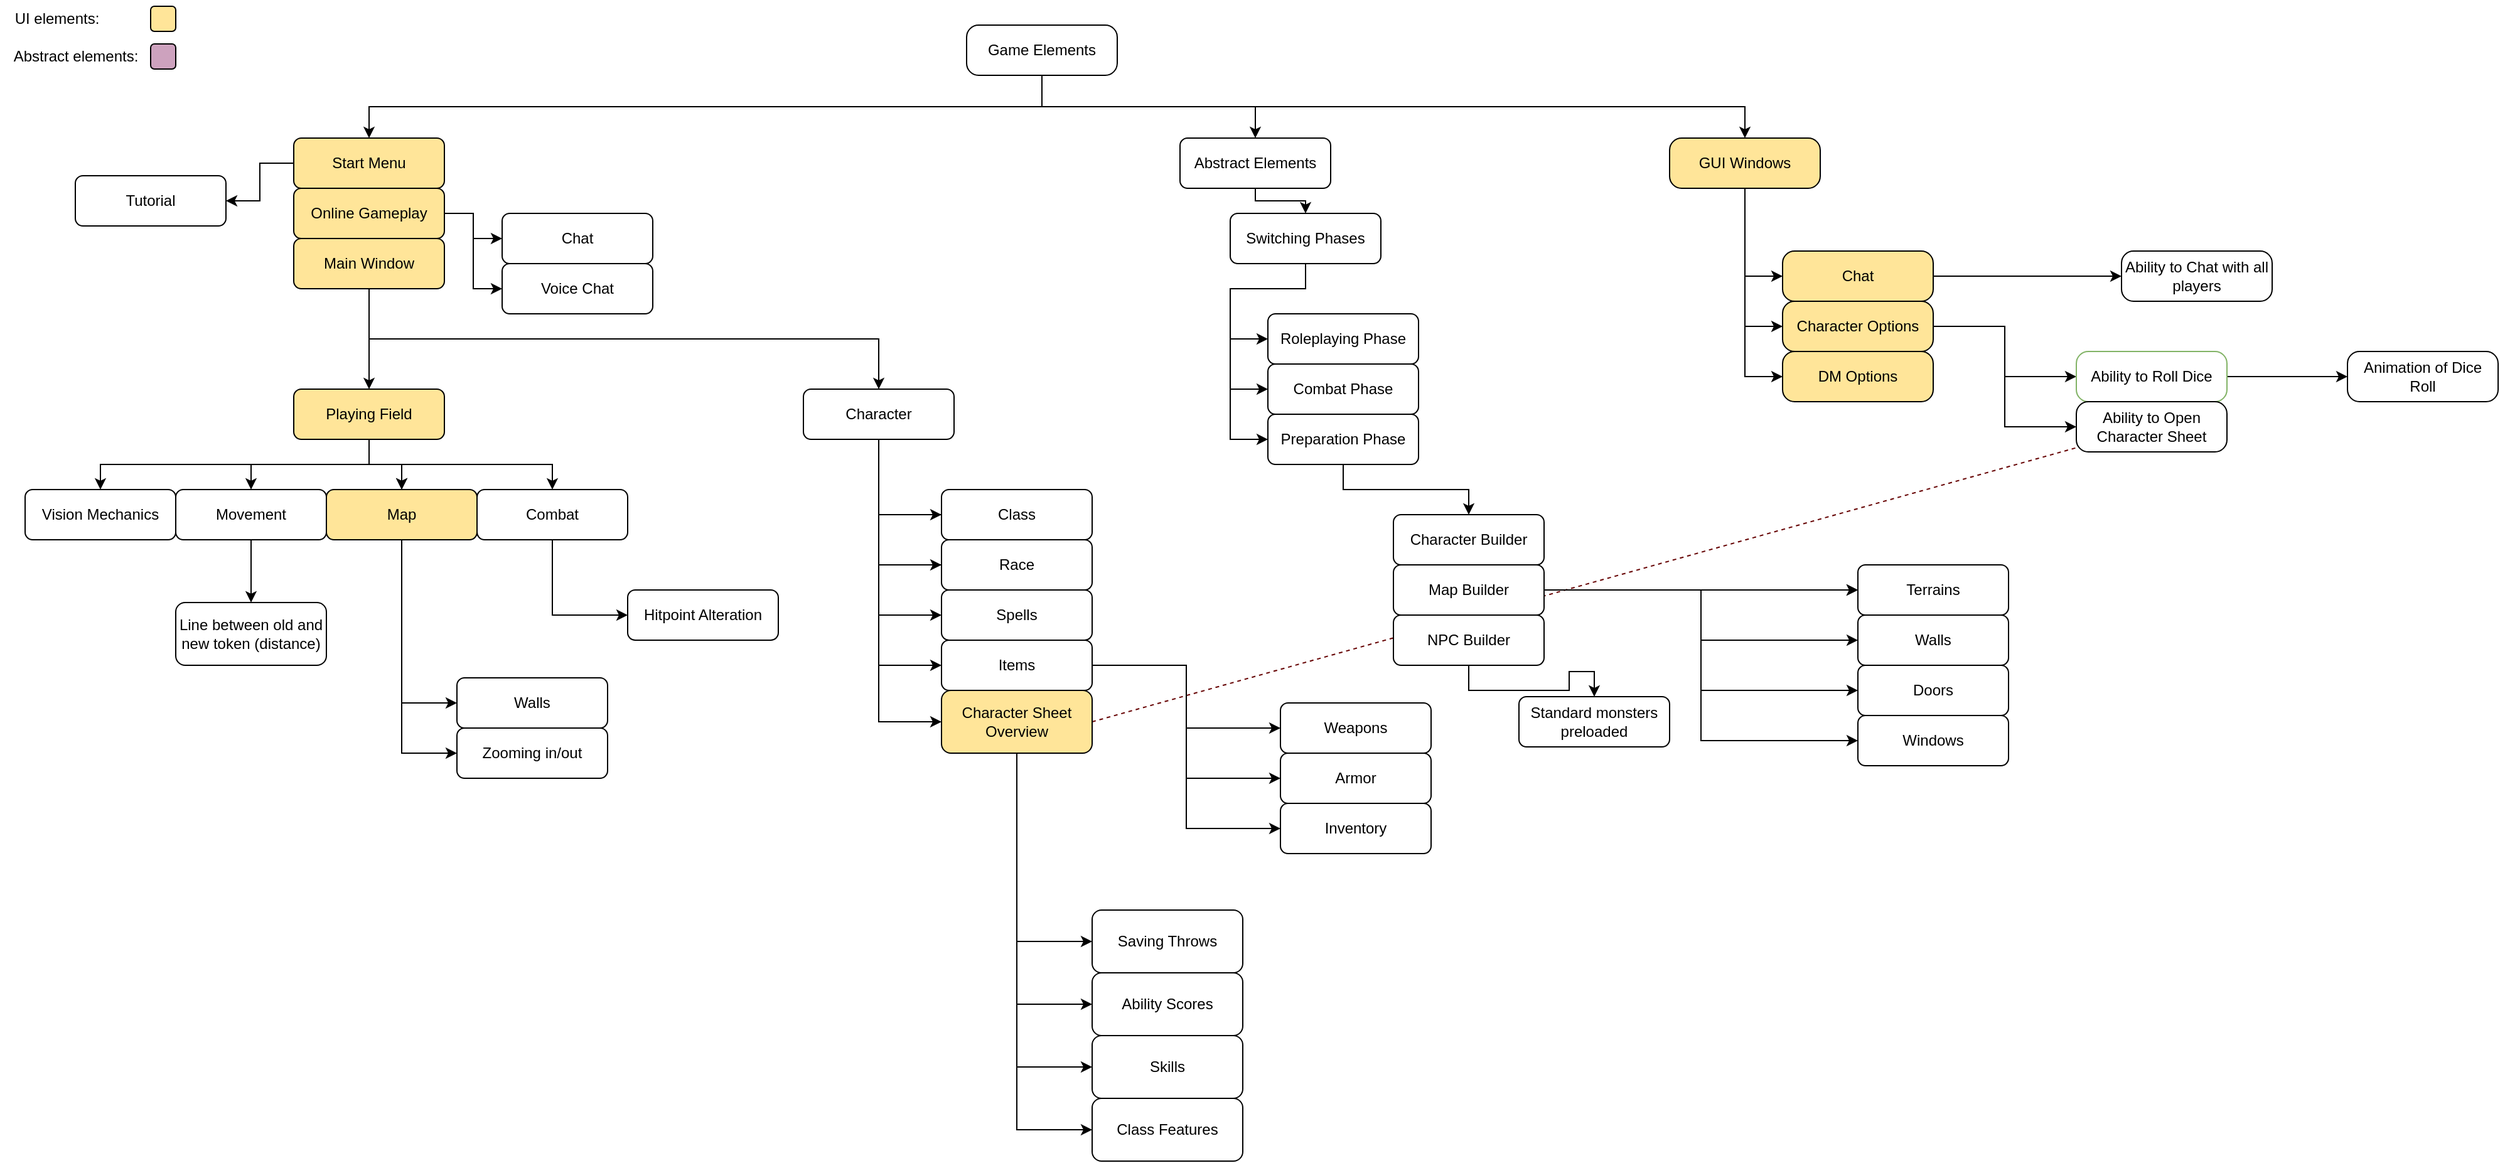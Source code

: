 <mxfile version="20.6.0" type="github">
  <diagram id="C5RBs43oDa-KdzZeNtuy" name="Page-1">
    <mxGraphModel dx="561" dy="250" grid="1" gridSize="10" guides="1" tooltips="1" connect="1" arrows="1" fold="1" page="1" pageScale="1" pageWidth="827" pageHeight="1169" math="0" shadow="0">
      <root>
        <mxCell id="WIyWlLk6GJQsqaUBKTNV-0" />
        <mxCell id="WIyWlLk6GJQsqaUBKTNV-1" parent="WIyWlLk6GJQsqaUBKTNV-0" />
        <mxCell id="N38WtRVTKWSG2oZ_eV62-8" value="" style="endArrow=none;dashed=1;html=1;rounded=0;entryX=0.5;entryY=1;entryDx=0;entryDy=0;exitX=1;exitY=0.5;exitDx=0;exitDy=0;fillColor=#660000;strokeColor=#660000;" parent="WIyWlLk6GJQsqaUBKTNV-1" source="jx4LFwp-OBBai578u4oB-44" target="N38WtRVTKWSG2oZ_eV62-4" edge="1">
          <mxGeometry width="50" height="50" relative="1" as="geometry">
            <mxPoint x="1400" y="530" as="sourcePoint" />
            <mxPoint x="1450" y="480" as="targetPoint" />
            <Array as="points">
              <mxPoint x="1714" y="350" />
            </Array>
          </mxGeometry>
        </mxCell>
        <mxCell id="jx4LFwp-OBBai578u4oB-67" style="edgeStyle=orthogonalEdgeStyle;rounded=0;orthogonalLoop=1;jettySize=auto;html=1;entryX=0.5;entryY=0;entryDx=0;entryDy=0;exitX=0.5;exitY=1;exitDx=0;exitDy=0;" parent="WIyWlLk6GJQsqaUBKTNV-1" source="X6m0LNsTIrMTmhEbzn1Y-8" target="X6m0LNsTIrMTmhEbzn1Y-15" edge="1">
          <mxGeometry relative="1" as="geometry" />
        </mxCell>
        <mxCell id="jx4LFwp-OBBai578u4oB-74" style="edgeStyle=orthogonalEdgeStyle;rounded=0;orthogonalLoop=1;jettySize=auto;html=1;exitX=0.5;exitY=1;exitDx=0;exitDy=0;" parent="WIyWlLk6GJQsqaUBKTNV-1" source="X6m0LNsTIrMTmhEbzn1Y-8" target="X6m0LNsTIrMTmhEbzn1Y-19" edge="1">
          <mxGeometry relative="1" as="geometry" />
        </mxCell>
        <mxCell id="jx4LFwp-OBBai578u4oB-75" style="edgeStyle=orthogonalEdgeStyle;rounded=0;orthogonalLoop=1;jettySize=auto;html=1;entryX=0.5;entryY=0;entryDx=0;entryDy=0;exitX=0.5;exitY=1;exitDx=0;exitDy=0;" parent="WIyWlLk6GJQsqaUBKTNV-1" source="X6m0LNsTIrMTmhEbzn1Y-8" target="jx4LFwp-OBBai578u4oB-64" edge="1">
          <mxGeometry relative="1" as="geometry" />
        </mxCell>
        <mxCell id="X6m0LNsTIrMTmhEbzn1Y-8" value="Game Elements" style="rounded=1;whiteSpace=wrap;html=1;arcSize=24;" parent="WIyWlLk6GJQsqaUBKTNV-1" vertex="1">
          <mxGeometry x="770" y="30" width="120" height="40" as="geometry" />
        </mxCell>
        <mxCell id="A_jg6QtYTX-o13DUDRs6-0" value="" style="edgeStyle=orthogonalEdgeStyle;rounded=0;orthogonalLoop=1;jettySize=auto;html=1;" parent="WIyWlLk6GJQsqaUBKTNV-1" source="X6m0LNsTIrMTmhEbzn1Y-15" target="LVBtN3Xu9n1xNQjiw8Hy-2" edge="1">
          <mxGeometry relative="1" as="geometry" />
        </mxCell>
        <mxCell id="X6m0LNsTIrMTmhEbzn1Y-15" value="Start Menu" style="rounded=1;whiteSpace=wrap;html=1;fillColor=#FFE599;" parent="WIyWlLk6GJQsqaUBKTNV-1" vertex="1">
          <mxGeometry x="234" y="120" width="120" height="40" as="geometry" />
        </mxCell>
        <mxCell id="jx4LFwp-OBBai578u4oB-3" style="edgeStyle=orthogonalEdgeStyle;rounded=0;orthogonalLoop=1;jettySize=auto;html=1;exitX=1;exitY=0.5;exitDx=0;exitDy=0;entryX=0;entryY=0.5;entryDx=0;entryDy=0;" parent="WIyWlLk6GJQsqaUBKTNV-1" source="X6m0LNsTIrMTmhEbzn1Y-16" target="jx4LFwp-OBBai578u4oB-2" edge="1">
          <mxGeometry relative="1" as="geometry" />
        </mxCell>
        <mxCell id="jx4LFwp-OBBai578u4oB-53" style="edgeStyle=orthogonalEdgeStyle;rounded=0;orthogonalLoop=1;jettySize=auto;html=1;exitX=1;exitY=0.5;exitDx=0;exitDy=0;entryX=0;entryY=0.5;entryDx=0;entryDy=0;" parent="WIyWlLk6GJQsqaUBKTNV-1" source="X6m0LNsTIrMTmhEbzn1Y-16" target="jx4LFwp-OBBai578u4oB-4" edge="1">
          <mxGeometry relative="1" as="geometry" />
        </mxCell>
        <mxCell id="X6m0LNsTIrMTmhEbzn1Y-16" value="Online Gameplay" style="rounded=1;whiteSpace=wrap;html=1;fillColor=#FFE599;" parent="WIyWlLk6GJQsqaUBKTNV-1" vertex="1">
          <mxGeometry x="234" y="160" width="120" height="40" as="geometry" />
        </mxCell>
        <mxCell id="jx4LFwp-OBBai578u4oB-26" style="edgeStyle=orthogonalEdgeStyle;rounded=0;orthogonalLoop=1;jettySize=auto;html=1;exitX=0.5;exitY=1;exitDx=0;exitDy=0;" parent="WIyWlLk6GJQsqaUBKTNV-1" source="X6m0LNsTIrMTmhEbzn1Y-17" target="jx4LFwp-OBBai578u4oB-25" edge="1">
          <mxGeometry relative="1" as="geometry" />
        </mxCell>
        <mxCell id="X6m0LNsTIrMTmhEbzn1Y-17" value="Main Window" style="rounded=1;whiteSpace=wrap;html=1;fillColor=#FFE599;" parent="WIyWlLk6GJQsqaUBKTNV-1" vertex="1">
          <mxGeometry x="234" y="200" width="120" height="40" as="geometry" />
        </mxCell>
        <mxCell id="jx4LFwp-OBBai578u4oB-8" style="edgeStyle=orthogonalEdgeStyle;rounded=0;orthogonalLoop=1;jettySize=auto;html=1;exitX=0.5;exitY=1;exitDx=0;exitDy=0;entryX=0.5;entryY=0;entryDx=0;entryDy=0;" parent="WIyWlLk6GJQsqaUBKTNV-1" source="X6m0LNsTIrMTmhEbzn1Y-19" target="X6m0LNsTIrMTmhEbzn1Y-24" edge="1">
          <mxGeometry relative="1" as="geometry">
            <Array as="points">
              <mxPoint x="1000" y="170" />
              <mxPoint x="1040" y="170" />
            </Array>
          </mxGeometry>
        </mxCell>
        <mxCell id="X6m0LNsTIrMTmhEbzn1Y-19" value="Abstract Elements" style="rounded=1;whiteSpace=wrap;html=1;" parent="WIyWlLk6GJQsqaUBKTNV-1" vertex="1">
          <mxGeometry x="940" y="120" width="120" height="40" as="geometry" />
        </mxCell>
        <mxCell id="X6m0LNsTIrMTmhEbzn1Y-21" value="Roleplaying Phase&lt;br&gt;" style="rounded=1;whiteSpace=wrap;html=1;" parent="WIyWlLk6GJQsqaUBKTNV-1" vertex="1">
          <mxGeometry x="1010" y="260" width="120" height="40" as="geometry" />
        </mxCell>
        <mxCell id="X6m0LNsTIrMTmhEbzn1Y-22" value="Combat Phase" style="rounded=1;whiteSpace=wrap;html=1;" parent="WIyWlLk6GJQsqaUBKTNV-1" vertex="1">
          <mxGeometry x="1010" y="300" width="120" height="40" as="geometry" />
        </mxCell>
        <mxCell id="jx4LFwp-OBBai578u4oB-10" style="edgeStyle=orthogonalEdgeStyle;rounded=0;orthogonalLoop=1;jettySize=auto;html=1;exitX=0.5;exitY=1;exitDx=0;exitDy=0;" parent="WIyWlLk6GJQsqaUBKTNV-1" source="X6m0LNsTIrMTmhEbzn1Y-23" target="jx4LFwp-OBBai578u4oB-9" edge="1">
          <mxGeometry relative="1" as="geometry" />
        </mxCell>
        <mxCell id="X6m0LNsTIrMTmhEbzn1Y-23" value="Preparation Phase" style="rounded=1;whiteSpace=wrap;html=1;" parent="WIyWlLk6GJQsqaUBKTNV-1" vertex="1">
          <mxGeometry x="1010" y="340" width="120" height="40" as="geometry" />
        </mxCell>
        <mxCell id="X6m0LNsTIrMTmhEbzn1Y-24" value="Switching Phases" style="rounded=1;whiteSpace=wrap;html=1;" parent="WIyWlLk6GJQsqaUBKTNV-1" vertex="1">
          <mxGeometry x="980" y="180" width="120" height="40" as="geometry" />
        </mxCell>
        <mxCell id="X6m0LNsTIrMTmhEbzn1Y-34" value="" style="endArrow=classic;html=1;rounded=0;exitX=0.5;exitY=1;exitDx=0;exitDy=0;entryX=0;entryY=0.5;entryDx=0;entryDy=0;" parent="WIyWlLk6GJQsqaUBKTNV-1" source="X6m0LNsTIrMTmhEbzn1Y-24" target="X6m0LNsTIrMTmhEbzn1Y-21" edge="1">
          <mxGeometry width="50" height="50" relative="1" as="geometry">
            <mxPoint x="980" y="240" as="sourcePoint" />
            <mxPoint x="980" y="340" as="targetPoint" />
            <Array as="points">
              <mxPoint x="1040" y="240" />
              <mxPoint x="980" y="240" />
              <mxPoint x="980" y="280" />
            </Array>
          </mxGeometry>
        </mxCell>
        <mxCell id="X6m0LNsTIrMTmhEbzn1Y-35" value="" style="endArrow=classic;html=1;rounded=0;entryX=0;entryY=0.5;entryDx=0;entryDy=0;" parent="WIyWlLk6GJQsqaUBKTNV-1" target="X6m0LNsTIrMTmhEbzn1Y-23" edge="1">
          <mxGeometry width="50" height="50" relative="1" as="geometry">
            <mxPoint x="980" y="240" as="sourcePoint" />
            <mxPoint x="1017" y="270" as="targetPoint" />
            <Array as="points">
              <mxPoint x="980" y="360" />
            </Array>
          </mxGeometry>
        </mxCell>
        <mxCell id="X6m0LNsTIrMTmhEbzn1Y-38" value="" style="endArrow=classic;html=1;rounded=0;entryX=0;entryY=0.5;entryDx=0;entryDy=0;" parent="WIyWlLk6GJQsqaUBKTNV-1" target="X6m0LNsTIrMTmhEbzn1Y-22" edge="1">
          <mxGeometry width="50" height="50" relative="1" as="geometry">
            <mxPoint x="980" y="240" as="sourcePoint" />
            <mxPoint x="1027" y="280" as="targetPoint" />
            <Array as="points">
              <mxPoint x="980" y="320" />
            </Array>
          </mxGeometry>
        </mxCell>
        <mxCell id="X6m0LNsTIrMTmhEbzn1Y-41" value="" style="endArrow=classic;html=1;rounded=0;exitX=0.5;exitY=1;exitDx=0;exitDy=0;" parent="WIyWlLk6GJQsqaUBKTNV-1" source="X6m0LNsTIrMTmhEbzn1Y-17" edge="1">
          <mxGeometry width="50" height="50" relative="1" as="geometry">
            <mxPoint x="410" y="320" as="sourcePoint" />
            <mxPoint x="294" y="320" as="targetPoint" />
          </mxGeometry>
        </mxCell>
        <mxCell id="jx4LFwp-OBBai578u4oB-14" style="edgeStyle=orthogonalEdgeStyle;rounded=0;orthogonalLoop=1;jettySize=auto;html=1;exitX=0.5;exitY=1;exitDx=0;exitDy=0;" parent="WIyWlLk6GJQsqaUBKTNV-1" source="X6m0LNsTIrMTmhEbzn1Y-42" target="jx4LFwp-OBBai578u4oB-13" edge="1">
          <mxGeometry relative="1" as="geometry" />
        </mxCell>
        <mxCell id="jx4LFwp-OBBai578u4oB-16" style="edgeStyle=orthogonalEdgeStyle;rounded=0;orthogonalLoop=1;jettySize=auto;html=1;exitX=0.5;exitY=1;exitDx=0;exitDy=0;" parent="WIyWlLk6GJQsqaUBKTNV-1" source="X6m0LNsTIrMTmhEbzn1Y-42" target="jx4LFwp-OBBai578u4oB-15" edge="1">
          <mxGeometry relative="1" as="geometry" />
        </mxCell>
        <mxCell id="jx4LFwp-OBBai578u4oB-18" style="edgeStyle=orthogonalEdgeStyle;rounded=0;orthogonalLoop=1;jettySize=auto;html=1;exitX=0.5;exitY=1;exitDx=0;exitDy=0;" parent="WIyWlLk6GJQsqaUBKTNV-1" source="X6m0LNsTIrMTmhEbzn1Y-42" target="jx4LFwp-OBBai578u4oB-17" edge="1">
          <mxGeometry relative="1" as="geometry" />
        </mxCell>
        <mxCell id="jx4LFwp-OBBai578u4oB-20" style="edgeStyle=orthogonalEdgeStyle;rounded=0;orthogonalLoop=1;jettySize=auto;html=1;exitX=0.5;exitY=1;exitDx=0;exitDy=0;" parent="WIyWlLk6GJQsqaUBKTNV-1" source="X6m0LNsTIrMTmhEbzn1Y-42" target="jx4LFwp-OBBai578u4oB-19" edge="1">
          <mxGeometry relative="1" as="geometry" />
        </mxCell>
        <mxCell id="A_jg6QtYTX-o13DUDRs6-1" value="" style="edgeStyle=orthogonalEdgeStyle;rounded=0;orthogonalLoop=1;jettySize=auto;html=1;" parent="WIyWlLk6GJQsqaUBKTNV-1" source="X6m0LNsTIrMTmhEbzn1Y-42" target="jx4LFwp-OBBai578u4oB-15" edge="1">
          <mxGeometry relative="1" as="geometry" />
        </mxCell>
        <mxCell id="X6m0LNsTIrMTmhEbzn1Y-42" value="Playing Field" style="rounded=1;whiteSpace=wrap;html=1;fillColor=#FFE599;" parent="WIyWlLk6GJQsqaUBKTNV-1" vertex="1">
          <mxGeometry x="234" y="320" width="120" height="40" as="geometry" />
        </mxCell>
        <mxCell id="jx4LFwp-OBBai578u4oB-0" value="" style="rounded=1;whiteSpace=wrap;html=1;fillColor=#FFE599;" parent="WIyWlLk6GJQsqaUBKTNV-1" vertex="1">
          <mxGeometry x="120" y="15" width="20" height="20" as="geometry" />
        </mxCell>
        <mxCell id="jx4LFwp-OBBai578u4oB-5" style="edgeStyle=orthogonalEdgeStyle;rounded=0;orthogonalLoop=1;jettySize=auto;html=1;" parent="WIyWlLk6GJQsqaUBKTNV-1" source="jx4LFwp-OBBai578u4oB-2" target="jx4LFwp-OBBai578u4oB-4" edge="1">
          <mxGeometry relative="1" as="geometry" />
        </mxCell>
        <mxCell id="jx4LFwp-OBBai578u4oB-2" value="Chat" style="rounded=1;whiteSpace=wrap;html=1;" parent="WIyWlLk6GJQsqaUBKTNV-1" vertex="1">
          <mxGeometry x="400" y="180" width="120" height="40" as="geometry" />
        </mxCell>
        <mxCell id="jx4LFwp-OBBai578u4oB-4" value="Voice Chat" style="rounded=1;whiteSpace=wrap;html=1;" parent="WIyWlLk6GJQsqaUBKTNV-1" vertex="1">
          <mxGeometry x="400" y="220" width="120" height="40" as="geometry" />
        </mxCell>
        <mxCell id="jx4LFwp-OBBai578u4oB-12" style="edgeStyle=orthogonalEdgeStyle;rounded=0;orthogonalLoop=1;jettySize=auto;html=1;exitX=0.5;exitY=1;exitDx=0;exitDy=0;" parent="WIyWlLk6GJQsqaUBKTNV-1" source="jx4LFwp-OBBai578u4oB-9" target="jx4LFwp-OBBai578u4oB-11" edge="1">
          <mxGeometry relative="1" as="geometry" />
        </mxCell>
        <mxCell id="jx4LFwp-OBBai578u4oB-9" value="Character Builder" style="rounded=1;whiteSpace=wrap;html=1;" parent="WIyWlLk6GJQsqaUBKTNV-1" vertex="1">
          <mxGeometry x="1110" y="420" width="120" height="40" as="geometry" />
        </mxCell>
        <mxCell id="PLFyVgOX9-mNOMrsPlwj-2" style="edgeStyle=orthogonalEdgeStyle;rounded=0;orthogonalLoop=1;jettySize=auto;html=1;exitX=1;exitY=0.5;exitDx=0;exitDy=0;" parent="WIyWlLk6GJQsqaUBKTNV-1" source="jx4LFwp-OBBai578u4oB-11" target="PLFyVgOX9-mNOMrsPlwj-1" edge="1">
          <mxGeometry relative="1" as="geometry" />
        </mxCell>
        <mxCell id="PLFyVgOX9-mNOMrsPlwj-3" style="edgeStyle=orthogonalEdgeStyle;rounded=0;orthogonalLoop=1;jettySize=auto;html=1;exitX=1;exitY=0.5;exitDx=0;exitDy=0;" parent="WIyWlLk6GJQsqaUBKTNV-1" source="jx4LFwp-OBBai578u4oB-11" target="PLFyVgOX9-mNOMrsPlwj-1" edge="1">
          <mxGeometry relative="1" as="geometry" />
        </mxCell>
        <mxCell id="PLFyVgOX9-mNOMrsPlwj-10" style="edgeStyle=orthogonalEdgeStyle;rounded=0;orthogonalLoop=1;jettySize=auto;html=1;entryX=0;entryY=0.5;entryDx=0;entryDy=0;" parent="WIyWlLk6GJQsqaUBKTNV-1" source="jx4LFwp-OBBai578u4oB-11" target="PLFyVgOX9-mNOMrsPlwj-6" edge="1">
          <mxGeometry relative="1" as="geometry" />
        </mxCell>
        <mxCell id="PLFyVgOX9-mNOMrsPlwj-11" style="edgeStyle=orthogonalEdgeStyle;rounded=0;orthogonalLoop=1;jettySize=auto;html=1;entryX=0;entryY=0.5;entryDx=0;entryDy=0;" parent="WIyWlLk6GJQsqaUBKTNV-1" source="jx4LFwp-OBBai578u4oB-11" target="PLFyVgOX9-mNOMrsPlwj-7" edge="1">
          <mxGeometry relative="1" as="geometry" />
        </mxCell>
        <mxCell id="PLFyVgOX9-mNOMrsPlwj-13" style="edgeStyle=orthogonalEdgeStyle;rounded=0;orthogonalLoop=1;jettySize=auto;html=1;entryX=0;entryY=0.5;entryDx=0;entryDy=0;" parent="WIyWlLk6GJQsqaUBKTNV-1" source="jx4LFwp-OBBai578u4oB-11" target="PLFyVgOX9-mNOMrsPlwj-8" edge="1">
          <mxGeometry relative="1" as="geometry" />
        </mxCell>
        <mxCell id="jx4LFwp-OBBai578u4oB-11" value="Map Builder" style="rounded=1;whiteSpace=wrap;html=1;" parent="WIyWlLk6GJQsqaUBKTNV-1" vertex="1">
          <mxGeometry x="1110" y="460" width="120" height="40" as="geometry" />
        </mxCell>
        <mxCell id="Cl5gu3eHejJXQflmZrxa-3" style="edgeStyle=orthogonalEdgeStyle;rounded=0;orthogonalLoop=1;jettySize=auto;html=1;" parent="WIyWlLk6GJQsqaUBKTNV-1" source="jx4LFwp-OBBai578u4oB-13" target="Cl5gu3eHejJXQflmZrxa-2" edge="1">
          <mxGeometry relative="1" as="geometry" />
        </mxCell>
        <mxCell id="jx4LFwp-OBBai578u4oB-13" value="Movement" style="rounded=1;whiteSpace=wrap;html=1;" parent="WIyWlLk6GJQsqaUBKTNV-1" vertex="1">
          <mxGeometry x="140" y="400" width="120" height="40" as="geometry" />
        </mxCell>
        <mxCell id="jx4LFwp-OBBai578u4oB-22" style="edgeStyle=orthogonalEdgeStyle;rounded=0;orthogonalLoop=1;jettySize=auto;html=1;exitX=0.5;exitY=1;exitDx=0;exitDy=0;entryX=0;entryY=0.5;entryDx=0;entryDy=0;" parent="WIyWlLk6GJQsqaUBKTNV-1" source="jx4LFwp-OBBai578u4oB-15" target="jx4LFwp-OBBai578u4oB-21" edge="1">
          <mxGeometry relative="1" as="geometry" />
        </mxCell>
        <mxCell id="jx4LFwp-OBBai578u4oB-59" style="edgeStyle=orthogonalEdgeStyle;rounded=0;orthogonalLoop=1;jettySize=auto;html=1;entryX=0;entryY=0.5;entryDx=0;entryDy=0;" parent="WIyWlLk6GJQsqaUBKTNV-1" source="jx4LFwp-OBBai578u4oB-15" target="jx4LFwp-OBBai578u4oB-57" edge="1">
          <mxGeometry relative="1" as="geometry" />
        </mxCell>
        <mxCell id="jx4LFwp-OBBai578u4oB-15" value="Map" style="rounded=1;whiteSpace=wrap;html=1;fillColor=#FFE599;" parent="WIyWlLk6GJQsqaUBKTNV-1" vertex="1">
          <mxGeometry x="260" y="400" width="120" height="40" as="geometry" />
        </mxCell>
        <mxCell id="jx4LFwp-OBBai578u4oB-63" style="edgeStyle=orthogonalEdgeStyle;rounded=0;orthogonalLoop=1;jettySize=auto;html=1;entryX=0;entryY=0.5;entryDx=0;entryDy=0;" parent="WIyWlLk6GJQsqaUBKTNV-1" source="jx4LFwp-OBBai578u4oB-17" target="jx4LFwp-OBBai578u4oB-62" edge="1">
          <mxGeometry relative="1" as="geometry" />
        </mxCell>
        <mxCell id="jx4LFwp-OBBai578u4oB-17" value="Combat" style="rounded=1;whiteSpace=wrap;html=1;" parent="WIyWlLk6GJQsqaUBKTNV-1" vertex="1">
          <mxGeometry x="380" y="400" width="120" height="40" as="geometry" />
        </mxCell>
        <mxCell id="jx4LFwp-OBBai578u4oB-19" value="Vision Mechanics" style="rounded=1;whiteSpace=wrap;html=1;" parent="WIyWlLk6GJQsqaUBKTNV-1" vertex="1">
          <mxGeometry x="20" y="400" width="120" height="40" as="geometry" />
        </mxCell>
        <mxCell id="jx4LFwp-OBBai578u4oB-21" value="Zooming in/out" style="rounded=1;whiteSpace=wrap;html=1;" parent="WIyWlLk6GJQsqaUBKTNV-1" vertex="1">
          <mxGeometry x="364" y="590" width="120" height="40" as="geometry" />
        </mxCell>
        <mxCell id="jx4LFwp-OBBai578u4oB-28" style="edgeStyle=orthogonalEdgeStyle;rounded=0;orthogonalLoop=1;jettySize=auto;html=1;" parent="WIyWlLk6GJQsqaUBKTNV-1" source="jx4LFwp-OBBai578u4oB-25" target="jx4LFwp-OBBai578u4oB-27" edge="1">
          <mxGeometry relative="1" as="geometry">
            <Array as="points">
              <mxPoint x="700" y="420" />
            </Array>
          </mxGeometry>
        </mxCell>
        <mxCell id="jx4LFwp-OBBai578u4oB-30" style="edgeStyle=orthogonalEdgeStyle;rounded=0;orthogonalLoop=1;jettySize=auto;html=1;entryX=0;entryY=0.5;entryDx=0;entryDy=0;" parent="WIyWlLk6GJQsqaUBKTNV-1" source="jx4LFwp-OBBai578u4oB-25" target="jx4LFwp-OBBai578u4oB-29" edge="1">
          <mxGeometry relative="1" as="geometry" />
        </mxCell>
        <mxCell id="jx4LFwp-OBBai578u4oB-32" style="edgeStyle=orthogonalEdgeStyle;rounded=0;orthogonalLoop=1;jettySize=auto;html=1;" parent="WIyWlLk6GJQsqaUBKTNV-1" source="jx4LFwp-OBBai578u4oB-25" target="jx4LFwp-OBBai578u4oB-31" edge="1">
          <mxGeometry relative="1" as="geometry" />
        </mxCell>
        <mxCell id="jx4LFwp-OBBai578u4oB-33" style="edgeStyle=orthogonalEdgeStyle;rounded=0;orthogonalLoop=1;jettySize=auto;html=1;exitX=0.5;exitY=1;exitDx=0;exitDy=0;entryX=0;entryY=0.5;entryDx=0;entryDy=0;" parent="WIyWlLk6GJQsqaUBKTNV-1" source="jx4LFwp-OBBai578u4oB-25" target="jx4LFwp-OBBai578u4oB-31" edge="1">
          <mxGeometry relative="1" as="geometry" />
        </mxCell>
        <mxCell id="jx4LFwp-OBBai578u4oB-37" style="edgeStyle=orthogonalEdgeStyle;rounded=0;orthogonalLoop=1;jettySize=auto;html=1;exitX=0.5;exitY=1;exitDx=0;exitDy=0;entryX=0;entryY=0.5;entryDx=0;entryDy=0;" parent="WIyWlLk6GJQsqaUBKTNV-1" source="jx4LFwp-OBBai578u4oB-25" target="jx4LFwp-OBBai578u4oB-34" edge="1">
          <mxGeometry relative="1" as="geometry" />
        </mxCell>
        <mxCell id="jx4LFwp-OBBai578u4oB-45" style="edgeStyle=orthogonalEdgeStyle;rounded=0;orthogonalLoop=1;jettySize=auto;html=1;exitX=0.5;exitY=1;exitDx=0;exitDy=0;" parent="WIyWlLk6GJQsqaUBKTNV-1" source="jx4LFwp-OBBai578u4oB-25" target="jx4LFwp-OBBai578u4oB-44" edge="1">
          <mxGeometry relative="1" as="geometry" />
        </mxCell>
        <mxCell id="jx4LFwp-OBBai578u4oB-46" style="edgeStyle=orthogonalEdgeStyle;rounded=0;orthogonalLoop=1;jettySize=auto;html=1;exitX=0.5;exitY=1;exitDx=0;exitDy=0;entryX=0;entryY=0.5;entryDx=0;entryDy=0;" parent="WIyWlLk6GJQsqaUBKTNV-1" source="jx4LFwp-OBBai578u4oB-25" target="jx4LFwp-OBBai578u4oB-44" edge="1">
          <mxGeometry relative="1" as="geometry" />
        </mxCell>
        <mxCell id="jx4LFwp-OBBai578u4oB-25" value="Character" style="rounded=1;whiteSpace=wrap;html=1;" parent="WIyWlLk6GJQsqaUBKTNV-1" vertex="1">
          <mxGeometry x="640" y="320" width="120" height="40" as="geometry" />
        </mxCell>
        <mxCell id="jx4LFwp-OBBai578u4oB-27" value="Class" style="rounded=1;whiteSpace=wrap;html=1;" parent="WIyWlLk6GJQsqaUBKTNV-1" vertex="1">
          <mxGeometry x="750" y="400" width="120" height="40" as="geometry" />
        </mxCell>
        <mxCell id="jx4LFwp-OBBai578u4oB-29" value="Race" style="rounded=1;whiteSpace=wrap;html=1;" parent="WIyWlLk6GJQsqaUBKTNV-1" vertex="1">
          <mxGeometry x="750" y="440" width="120" height="40" as="geometry" />
        </mxCell>
        <mxCell id="jx4LFwp-OBBai578u4oB-31" value="Spells" style="rounded=1;whiteSpace=wrap;html=1;" parent="WIyWlLk6GJQsqaUBKTNV-1" vertex="1">
          <mxGeometry x="750" y="480" width="120" height="40" as="geometry" />
        </mxCell>
        <mxCell id="jx4LFwp-OBBai578u4oB-39" style="edgeStyle=orthogonalEdgeStyle;rounded=0;orthogonalLoop=1;jettySize=auto;html=1;exitX=1;exitY=0.5;exitDx=0;exitDy=0;entryX=0;entryY=0.5;entryDx=0;entryDy=0;" parent="WIyWlLk6GJQsqaUBKTNV-1" source="jx4LFwp-OBBai578u4oB-34" target="jx4LFwp-OBBai578u4oB-38" edge="1">
          <mxGeometry relative="1" as="geometry" />
        </mxCell>
        <mxCell id="jx4LFwp-OBBai578u4oB-41" style="edgeStyle=orthogonalEdgeStyle;rounded=0;orthogonalLoop=1;jettySize=auto;html=1;exitX=1;exitY=0.5;exitDx=0;exitDy=0;entryX=0;entryY=0.5;entryDx=0;entryDy=0;" parent="WIyWlLk6GJQsqaUBKTNV-1" source="jx4LFwp-OBBai578u4oB-34" target="jx4LFwp-OBBai578u4oB-40" edge="1">
          <mxGeometry relative="1" as="geometry" />
        </mxCell>
        <mxCell id="jx4LFwp-OBBai578u4oB-43" style="edgeStyle=orthogonalEdgeStyle;rounded=0;orthogonalLoop=1;jettySize=auto;html=1;exitX=1;exitY=0.5;exitDx=0;exitDy=0;entryX=0;entryY=0.5;entryDx=0;entryDy=0;" parent="WIyWlLk6GJQsqaUBKTNV-1" source="jx4LFwp-OBBai578u4oB-34" target="jx4LFwp-OBBai578u4oB-42" edge="1">
          <mxGeometry relative="1" as="geometry" />
        </mxCell>
        <mxCell id="jx4LFwp-OBBai578u4oB-34" value="Items" style="rounded=1;whiteSpace=wrap;html=1;" parent="WIyWlLk6GJQsqaUBKTNV-1" vertex="1">
          <mxGeometry x="750" y="520" width="120" height="40" as="geometry" />
        </mxCell>
        <mxCell id="jx4LFwp-OBBai578u4oB-38" value="Weapons" style="rounded=1;whiteSpace=wrap;html=1;" parent="WIyWlLk6GJQsqaUBKTNV-1" vertex="1">
          <mxGeometry x="1020" y="570" width="120" height="40" as="geometry" />
        </mxCell>
        <mxCell id="jx4LFwp-OBBai578u4oB-40" value="Armor" style="rounded=1;whiteSpace=wrap;html=1;" parent="WIyWlLk6GJQsqaUBKTNV-1" vertex="1">
          <mxGeometry x="1020" y="610" width="120" height="40" as="geometry" />
        </mxCell>
        <mxCell id="jx4LFwp-OBBai578u4oB-42" value="Inventory" style="rounded=1;whiteSpace=wrap;html=1;" parent="WIyWlLk6GJQsqaUBKTNV-1" vertex="1">
          <mxGeometry x="1020" y="650" width="120" height="40" as="geometry" />
        </mxCell>
        <mxCell id="jx4LFwp-OBBai578u4oB-48" style="edgeStyle=orthogonalEdgeStyle;rounded=0;orthogonalLoop=1;jettySize=auto;html=1;entryX=0;entryY=0.5;entryDx=0;entryDy=0;" parent="WIyWlLk6GJQsqaUBKTNV-1" source="jx4LFwp-OBBai578u4oB-44" target="jx4LFwp-OBBai578u4oB-47" edge="1">
          <mxGeometry relative="1" as="geometry" />
        </mxCell>
        <mxCell id="ZDpdqGoxNQ8h-dEn4phO-3" style="edgeStyle=orthogonalEdgeStyle;rounded=0;orthogonalLoop=1;jettySize=auto;html=1;entryX=0;entryY=0.5;entryDx=0;entryDy=0;" parent="WIyWlLk6GJQsqaUBKTNV-1" source="jx4LFwp-OBBai578u4oB-44" target="jx4LFwp-OBBai578u4oB-49" edge="1">
          <mxGeometry relative="1" as="geometry" />
        </mxCell>
        <mxCell id="ZDpdqGoxNQ8h-dEn4phO-4" style="edgeStyle=orthogonalEdgeStyle;rounded=0;orthogonalLoop=1;jettySize=auto;html=1;entryX=0;entryY=0.5;entryDx=0;entryDy=0;" parent="WIyWlLk6GJQsqaUBKTNV-1" source="jx4LFwp-OBBai578u4oB-44" target="jx4LFwp-OBBai578u4oB-50" edge="1">
          <mxGeometry relative="1" as="geometry" />
        </mxCell>
        <mxCell id="ZDpdqGoxNQ8h-dEn4phO-5" style="edgeStyle=orthogonalEdgeStyle;rounded=0;orthogonalLoop=1;jettySize=auto;html=1;entryX=0;entryY=0.5;entryDx=0;entryDy=0;" parent="WIyWlLk6GJQsqaUBKTNV-1" source="jx4LFwp-OBBai578u4oB-44" target="jx4LFwp-OBBai578u4oB-51" edge="1">
          <mxGeometry relative="1" as="geometry" />
        </mxCell>
        <mxCell id="jx4LFwp-OBBai578u4oB-44" value="Character Sheet Overview" style="rounded=1;whiteSpace=wrap;html=1;fillColor=#FFE599;" parent="WIyWlLk6GJQsqaUBKTNV-1" vertex="1">
          <mxGeometry x="750" y="560" width="120" height="50" as="geometry" />
        </mxCell>
        <mxCell id="jx4LFwp-OBBai578u4oB-52" style="edgeStyle=orthogonalEdgeStyle;rounded=0;orthogonalLoop=1;jettySize=auto;html=1;exitX=0.75;exitY=1;exitDx=0;exitDy=0;" parent="WIyWlLk6GJQsqaUBKTNV-1" source="jx4LFwp-OBBai578u4oB-47" target="jx4LFwp-OBBai578u4oB-51" edge="1">
          <mxGeometry relative="1" as="geometry" />
        </mxCell>
        <mxCell id="jx4LFwp-OBBai578u4oB-47" value="Saving Throws" style="rounded=1;whiteSpace=wrap;html=1;" parent="WIyWlLk6GJQsqaUBKTNV-1" vertex="1">
          <mxGeometry x="870" y="735" width="120" height="50" as="geometry" />
        </mxCell>
        <mxCell id="jx4LFwp-OBBai578u4oB-49" value="Ability Scores" style="rounded=1;whiteSpace=wrap;html=1;" parent="WIyWlLk6GJQsqaUBKTNV-1" vertex="1">
          <mxGeometry x="870" y="785" width="120" height="50" as="geometry" />
        </mxCell>
        <mxCell id="jx4LFwp-OBBai578u4oB-50" value="Skills" style="rounded=1;whiteSpace=wrap;html=1;" parent="WIyWlLk6GJQsqaUBKTNV-1" vertex="1">
          <mxGeometry x="870" y="835" width="120" height="50" as="geometry" />
        </mxCell>
        <mxCell id="jx4LFwp-OBBai578u4oB-51" value="Class Features" style="rounded=1;whiteSpace=wrap;html=1;" parent="WIyWlLk6GJQsqaUBKTNV-1" vertex="1">
          <mxGeometry x="870" y="885" width="120" height="50" as="geometry" />
        </mxCell>
        <mxCell id="jx4LFwp-OBBai578u4oB-57" value="Walls" style="rounded=1;whiteSpace=wrap;html=1;" parent="WIyWlLk6GJQsqaUBKTNV-1" vertex="1">
          <mxGeometry x="364" y="550" width="120" height="40" as="geometry" />
        </mxCell>
        <mxCell id="jx4LFwp-OBBai578u4oB-62" value="Hitpoint Alteration" style="rounded=1;whiteSpace=wrap;html=1;" parent="WIyWlLk6GJQsqaUBKTNV-1" vertex="1">
          <mxGeometry x="500" y="480" width="120" height="40" as="geometry" />
        </mxCell>
        <mxCell id="jx4LFwp-OBBai578u4oB-69" style="edgeStyle=orthogonalEdgeStyle;rounded=0;orthogonalLoop=1;jettySize=auto;html=1;entryX=0;entryY=0.5;entryDx=0;entryDy=0;" parent="WIyWlLk6GJQsqaUBKTNV-1" source="jx4LFwp-OBBai578u4oB-64" target="jx4LFwp-OBBai578u4oB-68" edge="1">
          <mxGeometry relative="1" as="geometry" />
        </mxCell>
        <mxCell id="jx4LFwp-OBBai578u4oB-72" style="edgeStyle=orthogonalEdgeStyle;rounded=0;orthogonalLoop=1;jettySize=auto;html=1;entryX=0;entryY=0.5;entryDx=0;entryDy=0;" parent="WIyWlLk6GJQsqaUBKTNV-1" source="jx4LFwp-OBBai578u4oB-64" target="jx4LFwp-OBBai578u4oB-70" edge="1">
          <mxGeometry relative="1" as="geometry" />
        </mxCell>
        <mxCell id="jx4LFwp-OBBai578u4oB-73" style="edgeStyle=orthogonalEdgeStyle;rounded=0;orthogonalLoop=1;jettySize=auto;html=1;entryX=0;entryY=0.5;entryDx=0;entryDy=0;" parent="WIyWlLk6GJQsqaUBKTNV-1" source="jx4LFwp-OBBai578u4oB-64" target="jx4LFwp-OBBai578u4oB-71" edge="1">
          <mxGeometry relative="1" as="geometry" />
        </mxCell>
        <mxCell id="jx4LFwp-OBBai578u4oB-64" value="GUI Windows" style="rounded=1;whiteSpace=wrap;html=1;arcSize=24;fillColor=#FFE599;shadow=0;" parent="WIyWlLk6GJQsqaUBKTNV-1" vertex="1">
          <mxGeometry x="1330" y="120" width="120" height="40" as="geometry" />
        </mxCell>
        <mxCell id="N38WtRVTKWSG2oZ_eV62-3" style="edgeStyle=orthogonalEdgeStyle;rounded=0;orthogonalLoop=1;jettySize=auto;html=1;" parent="WIyWlLk6GJQsqaUBKTNV-1" source="jx4LFwp-OBBai578u4oB-68" target="N38WtRVTKWSG2oZ_eV62-2" edge="1">
          <mxGeometry relative="1" as="geometry" />
        </mxCell>
        <mxCell id="jx4LFwp-OBBai578u4oB-68" value="Chat" style="rounded=1;whiteSpace=wrap;html=1;arcSize=24;fillColor=#FFE599;" parent="WIyWlLk6GJQsqaUBKTNV-1" vertex="1">
          <mxGeometry x="1420" y="210" width="120" height="40" as="geometry" />
        </mxCell>
        <mxCell id="N38WtRVTKWSG2oZ_eV62-1" style="edgeStyle=orthogonalEdgeStyle;rounded=0;orthogonalLoop=1;jettySize=auto;html=1;" parent="WIyWlLk6GJQsqaUBKTNV-1" source="jx4LFwp-OBBai578u4oB-70" target="N38WtRVTKWSG2oZ_eV62-0" edge="1">
          <mxGeometry relative="1" as="geometry" />
        </mxCell>
        <mxCell id="N38WtRVTKWSG2oZ_eV62-5" style="edgeStyle=orthogonalEdgeStyle;rounded=0;orthogonalLoop=1;jettySize=auto;html=1;entryX=0;entryY=0.5;entryDx=0;entryDy=0;" parent="WIyWlLk6GJQsqaUBKTNV-1" source="jx4LFwp-OBBai578u4oB-70" target="N38WtRVTKWSG2oZ_eV62-4" edge="1">
          <mxGeometry relative="1" as="geometry" />
        </mxCell>
        <mxCell id="jx4LFwp-OBBai578u4oB-70" value="Character Options" style="rounded=1;whiteSpace=wrap;html=1;arcSize=24;fillColor=#FFE599;" parent="WIyWlLk6GJQsqaUBKTNV-1" vertex="1">
          <mxGeometry x="1420" y="250" width="120" height="40" as="geometry" />
        </mxCell>
        <mxCell id="jx4LFwp-OBBai578u4oB-71" value="DM Options" style="rounded=1;whiteSpace=wrap;html=1;arcSize=24;fillColor=#FFE599;" parent="WIyWlLk6GJQsqaUBKTNV-1" vertex="1">
          <mxGeometry x="1420" y="290" width="120" height="40" as="geometry" />
        </mxCell>
        <mxCell id="LVBtN3Xu9n1xNQjiw8Hy-1" value="UI elements:" style="text;html=1;align=center;verticalAlign=middle;resizable=0;points=[];autosize=1;strokeColor=none;fillColor=none;" parent="WIyWlLk6GJQsqaUBKTNV-1" vertex="1">
          <mxGeometry y="10" width="90" height="30" as="geometry" />
        </mxCell>
        <mxCell id="LVBtN3Xu9n1xNQjiw8Hy-2" value="Tutorial" style="rounded=1;whiteSpace=wrap;html=1;" parent="WIyWlLk6GJQsqaUBKTNV-1" vertex="1">
          <mxGeometry x="60" y="150" width="120" height="40" as="geometry" />
        </mxCell>
        <mxCell id="LVBtN3Xu9n1xNQjiw8Hy-3" value="Abstract elements:" style="text;html=1;align=center;verticalAlign=middle;resizable=0;points=[];autosize=1;strokeColor=none;fillColor=none;" parent="WIyWlLk6GJQsqaUBKTNV-1" vertex="1">
          <mxGeometry y="40" width="120" height="30" as="geometry" />
        </mxCell>
        <mxCell id="LVBtN3Xu9n1xNQjiw8Hy-4" value="" style="rounded=1;whiteSpace=wrap;html=1;fillColor=#CDA2BE;" parent="WIyWlLk6GJQsqaUBKTNV-1" vertex="1">
          <mxGeometry x="120" y="45" width="20" height="20" as="geometry" />
        </mxCell>
        <mxCell id="Cl5gu3eHejJXQflmZrxa-5" style="edgeStyle=orthogonalEdgeStyle;rounded=0;orthogonalLoop=1;jettySize=auto;html=1;" parent="WIyWlLk6GJQsqaUBKTNV-1" source="A_jg6QtYTX-o13DUDRs6-8" target="Cl5gu3eHejJXQflmZrxa-4" edge="1">
          <mxGeometry relative="1" as="geometry" />
        </mxCell>
        <mxCell id="A_jg6QtYTX-o13DUDRs6-8" value="NPC Builder" style="rounded=1;whiteSpace=wrap;html=1;" parent="WIyWlLk6GJQsqaUBKTNV-1" vertex="1">
          <mxGeometry x="1110" y="500" width="120" height="40" as="geometry" />
        </mxCell>
        <mxCell id="Cl5gu3eHejJXQflmZrxa-1" style="edgeStyle=orthogonalEdgeStyle;rounded=0;orthogonalLoop=1;jettySize=auto;html=1;" parent="WIyWlLk6GJQsqaUBKTNV-1" source="N38WtRVTKWSG2oZ_eV62-0" target="Cl5gu3eHejJXQflmZrxa-0" edge="1">
          <mxGeometry relative="1" as="geometry" />
        </mxCell>
        <mxCell id="N38WtRVTKWSG2oZ_eV62-0" value="Ability to Roll Dice" style="rounded=1;whiteSpace=wrap;html=1;arcSize=24;fillColor=#FFFFFF;strokeColor=#82b366;" parent="WIyWlLk6GJQsqaUBKTNV-1" vertex="1">
          <mxGeometry x="1654" y="290" width="120" height="40" as="geometry" />
        </mxCell>
        <mxCell id="N38WtRVTKWSG2oZ_eV62-2" value="Ability to Chat with all players" style="rounded=1;whiteSpace=wrap;html=1;arcSize=24;" parent="WIyWlLk6GJQsqaUBKTNV-1" vertex="1">
          <mxGeometry x="1690" y="210" width="120" height="40" as="geometry" />
        </mxCell>
        <mxCell id="N38WtRVTKWSG2oZ_eV62-4" value="Ability to Open Character Sheet" style="rounded=1;whiteSpace=wrap;html=1;arcSize=24;" parent="WIyWlLk6GJQsqaUBKTNV-1" vertex="1">
          <mxGeometry x="1654" y="330" width="120" height="40" as="geometry" />
        </mxCell>
        <mxCell id="Cl5gu3eHejJXQflmZrxa-0" value="Animation of Dice Roll" style="rounded=1;whiteSpace=wrap;html=1;arcSize=24;" parent="WIyWlLk6GJQsqaUBKTNV-1" vertex="1">
          <mxGeometry x="1870" y="290" width="120" height="40" as="geometry" />
        </mxCell>
        <mxCell id="Cl5gu3eHejJXQflmZrxa-2" value="Line between old and new token (distance)" style="rounded=1;whiteSpace=wrap;html=1;fillColor=#FFFFFF;" parent="WIyWlLk6GJQsqaUBKTNV-1" vertex="1">
          <mxGeometry x="140" y="490" width="120" height="50" as="geometry" />
        </mxCell>
        <mxCell id="Cl5gu3eHejJXQflmZrxa-4" value="Standard monsters&lt;br&gt;preloaded" style="rounded=1;whiteSpace=wrap;html=1;fillColor=#FFFFFF;" parent="WIyWlLk6GJQsqaUBKTNV-1" vertex="1">
          <mxGeometry x="1210" y="565" width="120" height="40" as="geometry" />
        </mxCell>
        <mxCell id="PLFyVgOX9-mNOMrsPlwj-1" value="Terrains" style="rounded=1;whiteSpace=wrap;html=1;" parent="WIyWlLk6GJQsqaUBKTNV-1" vertex="1">
          <mxGeometry x="1480" y="460" width="120" height="40" as="geometry" />
        </mxCell>
        <mxCell id="PLFyVgOX9-mNOMrsPlwj-6" value="Walls" style="rounded=1;whiteSpace=wrap;html=1;" parent="WIyWlLk6GJQsqaUBKTNV-1" vertex="1">
          <mxGeometry x="1480" y="500" width="120" height="40" as="geometry" />
        </mxCell>
        <mxCell id="PLFyVgOX9-mNOMrsPlwj-9" value="" style="edgeStyle=orthogonalEdgeStyle;rounded=0;orthogonalLoop=1;jettySize=auto;html=1;" parent="WIyWlLk6GJQsqaUBKTNV-1" source="PLFyVgOX9-mNOMrsPlwj-7" target="PLFyVgOX9-mNOMrsPlwj-8" edge="1">
          <mxGeometry relative="1" as="geometry" />
        </mxCell>
        <mxCell id="PLFyVgOX9-mNOMrsPlwj-7" value="Doors" style="rounded=1;whiteSpace=wrap;html=1;" parent="WIyWlLk6GJQsqaUBKTNV-1" vertex="1">
          <mxGeometry x="1480" y="540" width="120" height="40" as="geometry" />
        </mxCell>
        <mxCell id="PLFyVgOX9-mNOMrsPlwj-8" value="Windows" style="whiteSpace=wrap;html=1;rounded=1;" parent="WIyWlLk6GJQsqaUBKTNV-1" vertex="1">
          <mxGeometry x="1480" y="580" width="120" height="40" as="geometry" />
        </mxCell>
      </root>
    </mxGraphModel>
  </diagram>
</mxfile>
